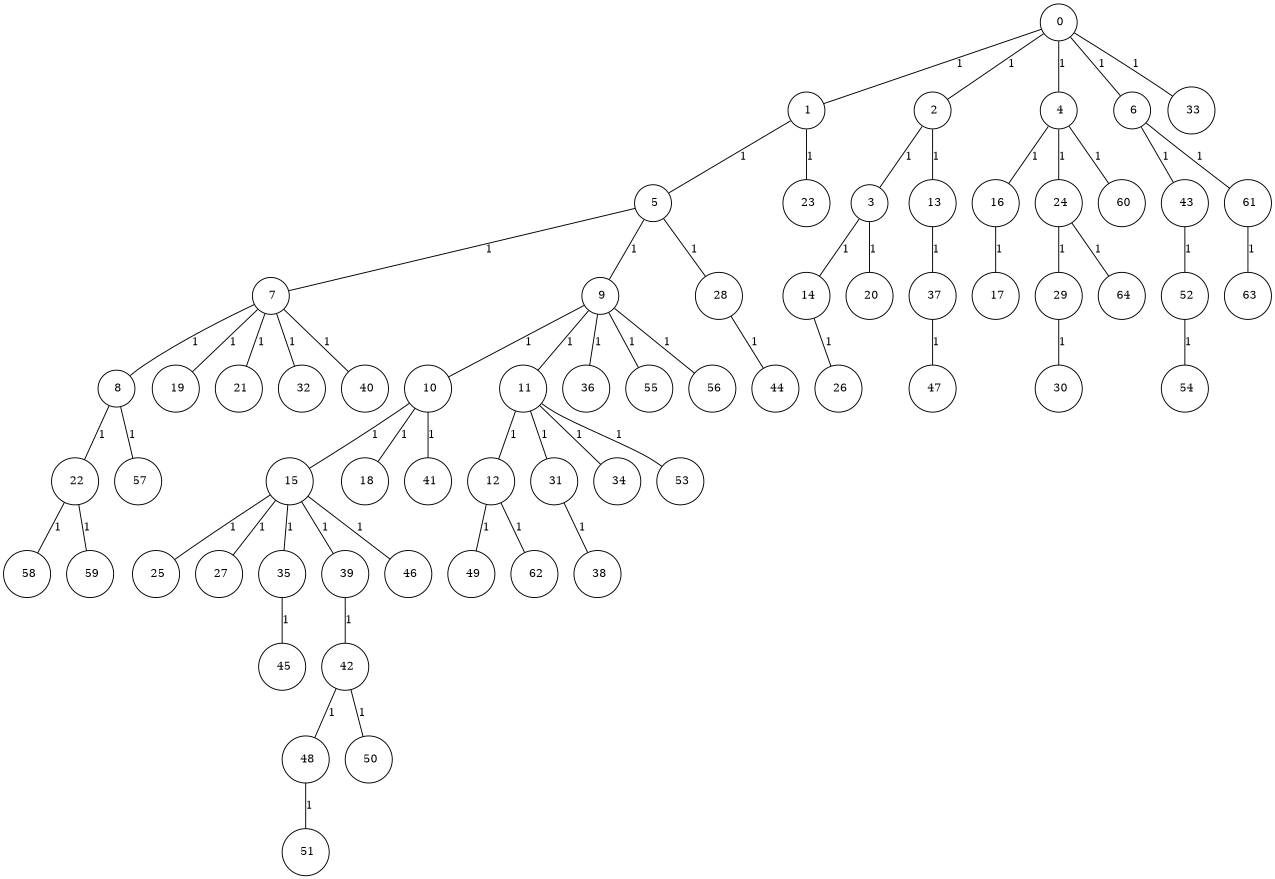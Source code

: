 graph G {
size="8.5,11;"
ratio = "expand;"
fixedsize="true;"
overlap="scale;"
node[shape=circle,width=.12,hight=.12,fontsize=12]
edge[fontsize=12]

0[label=" 0" color=black, pos="2.1889886,0.18199715!"];
1[label=" 1" color=black, pos="1.7546965,1.2105436!"];
2[label=" 2" color=black, pos="0.54242746,1.0171914!"];
3[label=" 3" color=black, pos="2.9278028,0.72099045!"];
4[label=" 4" color=black, pos="1.1077989,1.05557!"];
5[label=" 5" color=black, pos="1.3064931,1.7348088!"];
6[label=" 6" color=black, pos="0.80462439,0.37940749!"];
7[label=" 7" color=black, pos="2.2709236,0.80996902!"];
8[label=" 8" color=black, pos="0.83789036,2.9174177!"];
9[label=" 9" color=black, pos="2.9357158,0.11406928!"];
10[label=" 10" color=black, pos="1.0864488,0.70708735!"];
11[label=" 11" color=black, pos="2.2330619,1.5902601!"];
12[label=" 12" color=black, pos="0.2735554,2.1263582!"];
13[label=" 13" color=black, pos="2.7681886,1.3577526!"];
14[label=" 14" color=black, pos="1.2662367,1.2839144!"];
15[label=" 15" color=black, pos="0.17158792,2.9970725!"];
16[label=" 16" color=black, pos="0.085849626,2.6020652!"];
17[label=" 17" color=black, pos="0.042451477,1.4997088!"];
18[label=" 18" color=black, pos="2.8473951,0.14315183!"];
19[label=" 19" color=black, pos="1.6348739,0.42131782!"];
20[label=" 20" color=black, pos="1.3792421,2.4884778!"];
21[label=" 21" color=black, pos="2.4088429,0.72024369!"];
22[label=" 22" color=black, pos="1.5833905,0.21223985!"];
23[label=" 23" color=black, pos="2.0980416,1.7644567!"];
24[label=" 24" color=black, pos="2.1238025,0.20545667!"];
25[label=" 25" color=black, pos="0.08265631,1.2951542!"];
26[label=" 26" color=black, pos="2.9119615,1.0105085!"];
27[label=" 27" color=black, pos="0.17171799,1.4552647!"];
28[label=" 28" color=black, pos="0.97950233,2.6983908!"];
29[label=" 29" color=black, pos="2.789973,0.06342485!"];
30[label=" 30" color=black, pos="2.4227926,2.1283419!"];
31[label=" 31" color=black, pos="1.4849771,1.7047254!"];
32[label=" 32" color=black, pos="1.2593204,1.7750336!"];
33[label=" 33" color=black, pos="1.6153475,2.2720281!"];
34[label=" 34" color=black, pos="0.50849385,0.07414443!"];
35[label=" 35" color=black, pos="1.714363,0.23117192!"];
36[label=" 36" color=black, pos="0.47315175,1.0822106!"];
37[label=" 37" color=black, pos="0.34819715,0.63648819!"];
38[label=" 38" color=black, pos="0.42130011,1.2918239!"];
39[label=" 39" color=black, pos="1.6576286,0.51505672!"];
40[label=" 40" color=black, pos="1.9067313,0.25892565!"];
41[label=" 41" color=black, pos="2.3602781,0.049387751!"];
42[label=" 42" color=black, pos="2.8134904,1.5489838!"];
43[label=" 43" color=black, pos="1.6529414,1.2217187!"];
44[label=" 44" color=black, pos="0.70971839,0.38921784!"];
45[label=" 45" color=black, pos="2.4495646,0.82890526!"];
46[label=" 46" color=black, pos="2.7905361,2.7771419!"];
47[label=" 47" color=black, pos="2.1172784,0.3651136!"];
48[label=" 48" color=black, pos="2.5822889,2.5460885!"];
49[label=" 49" color=black, pos="1.154993,2.8113389!"];
50[label=" 50" color=black, pos="0.7190084,2.4963369!"];
51[label=" 51" color=black, pos="1.1404784,1.4980429!"];
52[label=" 52" color=black, pos="0.021984793,2.9081123!"];
53[label=" 53" color=black, pos="0.91296674,0.34241418!"];
54[label=" 54" color=black, pos="2.8577467,1.1516675!"];
55[label=" 55" color=black, pos="1.4117547,1.9990348!"];
56[label=" 56" color=black, pos="1.1408203,2.9366106!"];
57[label=" 57" color=black, pos="0.14059951,1.2642968!"];
58[label=" 58" color=black, pos="1.1082721,1.2315577!"];
59[label=" 59" color=black, pos="1.4786892,2.0989473!"];
60[label=" 60" color=black, pos="0.61686124,1.9722234!"];
61[label=" 61" color=black, pos="0.74407711,1.2333308!"];
62[label=" 62" color=black, pos="0.4341937,0.57684893!"];
63[label=" 63" color=black, pos="0.90177932,2.839992!"];
64[label=" 64" color=black, pos="2.121007,0.33841297!"];
0--1[label="1"]
0--2[label="1"]
0--4[label="1"]
0--6[label="1"]
0--33[label="1"]
1--5[label="1"]
1--23[label="1"]
2--3[label="1"]
2--13[label="1"]
3--14[label="1"]
3--20[label="1"]
4--16[label="1"]
4--24[label="1"]
4--60[label="1"]
5--7[label="1"]
5--9[label="1"]
5--28[label="1"]
6--43[label="1"]
6--61[label="1"]
7--8[label="1"]
7--19[label="1"]
7--21[label="1"]
7--32[label="1"]
7--40[label="1"]
8--22[label="1"]
8--57[label="1"]
9--10[label="1"]
9--11[label="1"]
9--36[label="1"]
9--55[label="1"]
9--56[label="1"]
10--15[label="1"]
10--18[label="1"]
10--41[label="1"]
11--12[label="1"]
11--31[label="1"]
11--34[label="1"]
11--53[label="1"]
12--49[label="1"]
12--62[label="1"]
13--37[label="1"]
14--26[label="1"]
15--25[label="1"]
15--27[label="1"]
15--35[label="1"]
15--39[label="1"]
15--46[label="1"]
16--17[label="1"]
22--58[label="1"]
22--59[label="1"]
24--29[label="1"]
24--64[label="1"]
28--44[label="1"]
29--30[label="1"]
31--38[label="1"]
35--45[label="1"]
37--47[label="1"]
39--42[label="1"]
42--48[label="1"]
42--50[label="1"]
43--52[label="1"]
48--51[label="1"]
52--54[label="1"]
61--63[label="1"]

}

